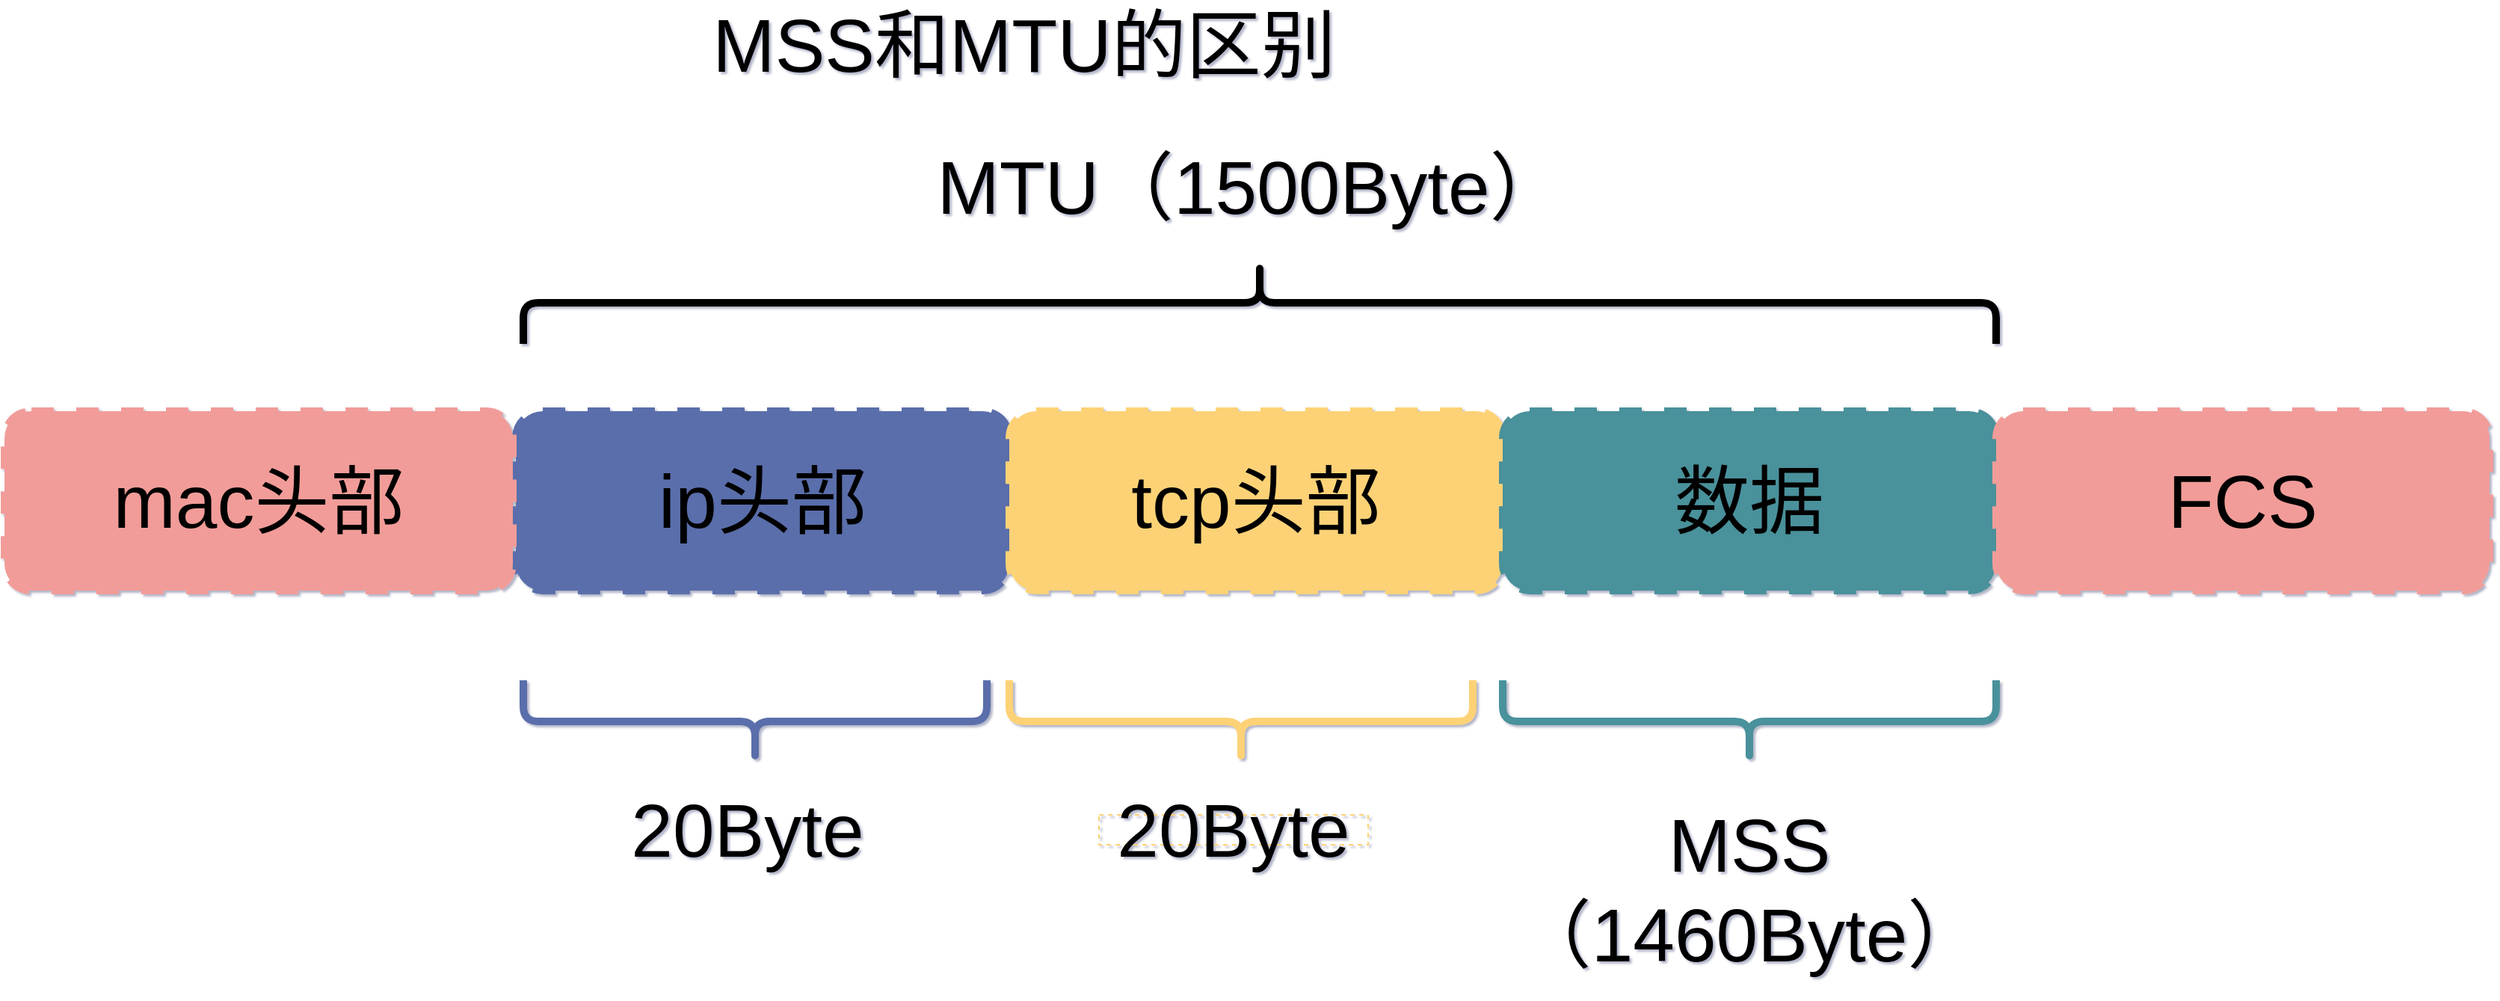<mxfile version="14.4.7" type="github"><diagram id="3228e29e-7158-1315-38df-8450db1d8a1d" name="Page-1"><mxGraphModel dx="2705" dy="2505" grid="1" gridSize="10" guides="1" tooltips="1" connect="1" arrows="1" fold="1" page="1" pageScale="1" pageWidth="1500" pageHeight="800" background="#ffffff" math="0" shadow="1"><root><mxCell id="0"/><mxCell id="1" parent="0"/><mxCell id="7JEHl0EdUxoz4Z7pDytS-9" value="&lt;font style=&quot;font-size: 50px&quot;&gt;ip头部&lt;/font&gt;" style="rounded=1;whiteSpace=wrap;html=1;strokeColor=#5A6EAB;fillColor=#5A6EAB;dashed=1;strokeWidth=5;" parent="1" vertex="1"><mxGeometry x="1002" y="355" width="330" height="120" as="geometry"/></mxCell><mxCell id="7JEHl0EdUxoz4Z7pDytS-19" value="&lt;font style=&quot;font-size: 50px&quot;&gt;mac头部&lt;/font&gt;" style="rounded=1;whiteSpace=wrap;html=1;fillColor=#F19C99;dashed=1;strokeWidth=5;strokeColor=#F19C99;" parent="1" vertex="1"><mxGeometry x="660" y="355" width="340" height="120" as="geometry"/></mxCell><mxCell id="7JEHl0EdUxoz4Z7pDytS-20" value="&lt;font style=&quot;font-size: 50px&quot;&gt;MSS和MTU的区别&lt;/font&gt;" style="text;html=1;strokeColor=none;fillColor=none;align=center;verticalAlign=middle;whiteSpace=wrap;rounded=0;" parent="1" vertex="1"><mxGeometry x="1112" y="100" width="460" height="20" as="geometry"/></mxCell><mxCell id="tF05Ronlh-qizBjIyaqp-3" value="&lt;span style=&quot;font-size: 50px&quot;&gt;tcp头部&lt;/span&gt;" style="rounded=1;whiteSpace=wrap;html=1;strokeColor=#FDD276;fillColor=#FDD276;dashed=1;strokeWidth=5;" vertex="1" parent="1"><mxGeometry x="1332" y="355" width="330" height="120" as="geometry"/></mxCell><mxCell id="tF05Ronlh-qizBjIyaqp-4" value="&lt;span style=&quot;font-size: 50px&quot;&gt;数据&lt;/span&gt;" style="rounded=1;whiteSpace=wrap;html=1;fillColor=#4A919B;strokeColor=#4A919B;dashed=1;strokeWidth=5;" vertex="1" parent="1"><mxGeometry x="1662" y="355" width="330" height="120" as="geometry"/></mxCell><mxCell id="tF05Ronlh-qizBjIyaqp-5" value="" style="shape=curlyBracket;whiteSpace=wrap;html=1;rounded=1;fillColor=#F19C99;direction=north;strokeWidth=5;strokeColor=#4A919B;" vertex="1" parent="1"><mxGeometry x="1662" y="535" width="330" height="55" as="geometry"/></mxCell><mxCell id="tF05Ronlh-qizBjIyaqp-6" value="" style="shape=curlyBracket;whiteSpace=wrap;html=1;rounded=1;fillColor=#F19C99;direction=south;strokeWidth=5;" vertex="1" parent="1"><mxGeometry x="1007" y="255" width="985" height="55" as="geometry"/></mxCell><mxCell id="tF05Ronlh-qizBjIyaqp-7" value="&lt;span style=&quot;font-size: 50px&quot;&gt;FCS&lt;/span&gt;" style="rounded=1;whiteSpace=wrap;html=1;fillColor=#F19C99;strokeColor=#F19C99;dashed=1;strokeWidth=5;" vertex="1" parent="1"><mxGeometry x="1992" y="355" width="330" height="120" as="geometry"/></mxCell><mxCell id="tF05Ronlh-qizBjIyaqp-8" value="&lt;font style=&quot;font-size: 50px&quot;&gt;MTU（1500Byte）&lt;br&gt;&lt;/font&gt;" style="text;html=1;strokeColor=none;fillColor=none;align=center;verticalAlign=middle;whiteSpace=wrap;rounded=0;dashed=1;" vertex="1" parent="1"><mxGeometry x="1202" y="195" width="582.5" height="20" as="geometry"/></mxCell><mxCell id="tF05Ronlh-qizBjIyaqp-10" value="&lt;font style=&quot;font-size: 50px&quot;&gt;MSS（1460Byte）&lt;br&gt;&lt;/font&gt;" style="text;html=1;strokeColor=none;fillColor=none;align=center;verticalAlign=middle;whiteSpace=wrap;rounded=0;dashed=1;" vertex="1" parent="1"><mxGeometry x="1707" y="605" width="240" height="140" as="geometry"/></mxCell><mxCell id="tF05Ronlh-qizBjIyaqp-13" value="" style="shape=curlyBracket;whiteSpace=wrap;html=1;rounded=1;fillColor=#F19C99;direction=north;strokeWidth=5;strokeColor=#FDD276;" vertex="1" parent="1"><mxGeometry x="1332" y="535" width="310" height="55" as="geometry"/></mxCell><mxCell id="tF05Ronlh-qizBjIyaqp-14" value="&lt;font style=&quot;font-size: 50px&quot;&gt;20Byte&lt;br&gt;&lt;/font&gt;" style="text;html=1;fillColor=none;align=center;verticalAlign=middle;whiteSpace=wrap;rounded=0;dashed=1;strokeColor=#FDD276;" vertex="1" parent="1"><mxGeometry x="1392" y="625" width="180" height="20" as="geometry"/></mxCell><mxCell id="tF05Ronlh-qizBjIyaqp-15" value="" style="shape=curlyBracket;whiteSpace=wrap;html=1;rounded=1;fillColor=#F19C99;direction=north;strokeWidth=5;fontColor=#5A6EAB;strokeColor=#5A6EAB;" vertex="1" parent="1"><mxGeometry x="1007" y="535" width="310" height="55" as="geometry"/></mxCell><mxCell id="tF05Ronlh-qizBjIyaqp-16" value="&lt;font style=&quot;font-size: 50px&quot;&gt;20Byte&lt;br&gt;&lt;/font&gt;" style="text;html=1;strokeColor=none;fillColor=none;align=center;verticalAlign=middle;whiteSpace=wrap;rounded=0;dashed=1;" vertex="1" parent="1"><mxGeometry x="1067" y="625" width="180" height="20" as="geometry"/></mxCell></root></mxGraphModel></diagram></mxfile>